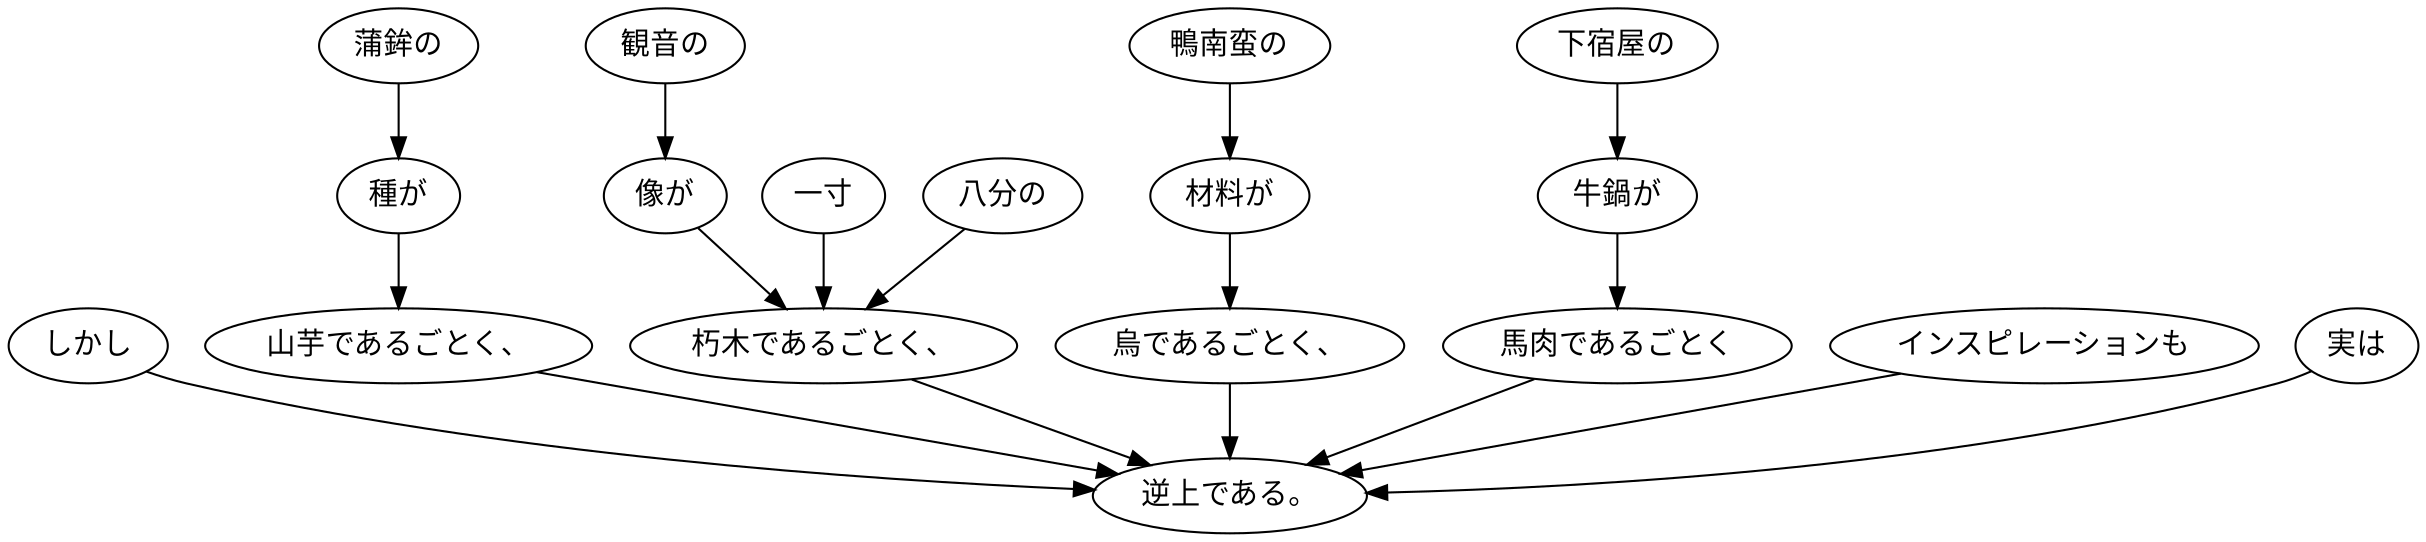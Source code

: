 digraph graph4885 {
	node0 [label="しかし"];
	node1 [label="蒲鉾の"];
	node2 [label="種が"];
	node3 [label="山芋であるごとく、"];
	node4 [label="観音の"];
	node5 [label="像が"];
	node6 [label="一寸"];
	node7 [label="八分の"];
	node8 [label="朽木であるごとく、"];
	node9 [label="鴨南蛮の"];
	node10 [label="材料が"];
	node11 [label="烏であるごとく、"];
	node12 [label="下宿屋の"];
	node13 [label="牛鍋が"];
	node14 [label="馬肉であるごとく"];
	node15 [label="インスピレーションも"];
	node16 [label="実は"];
	node17 [label="逆上である。"];
	node0 -> node17;
	node1 -> node2;
	node2 -> node3;
	node3 -> node17;
	node4 -> node5;
	node5 -> node8;
	node6 -> node8;
	node7 -> node8;
	node8 -> node17;
	node9 -> node10;
	node10 -> node11;
	node11 -> node17;
	node12 -> node13;
	node13 -> node14;
	node14 -> node17;
	node15 -> node17;
	node16 -> node17;
}
